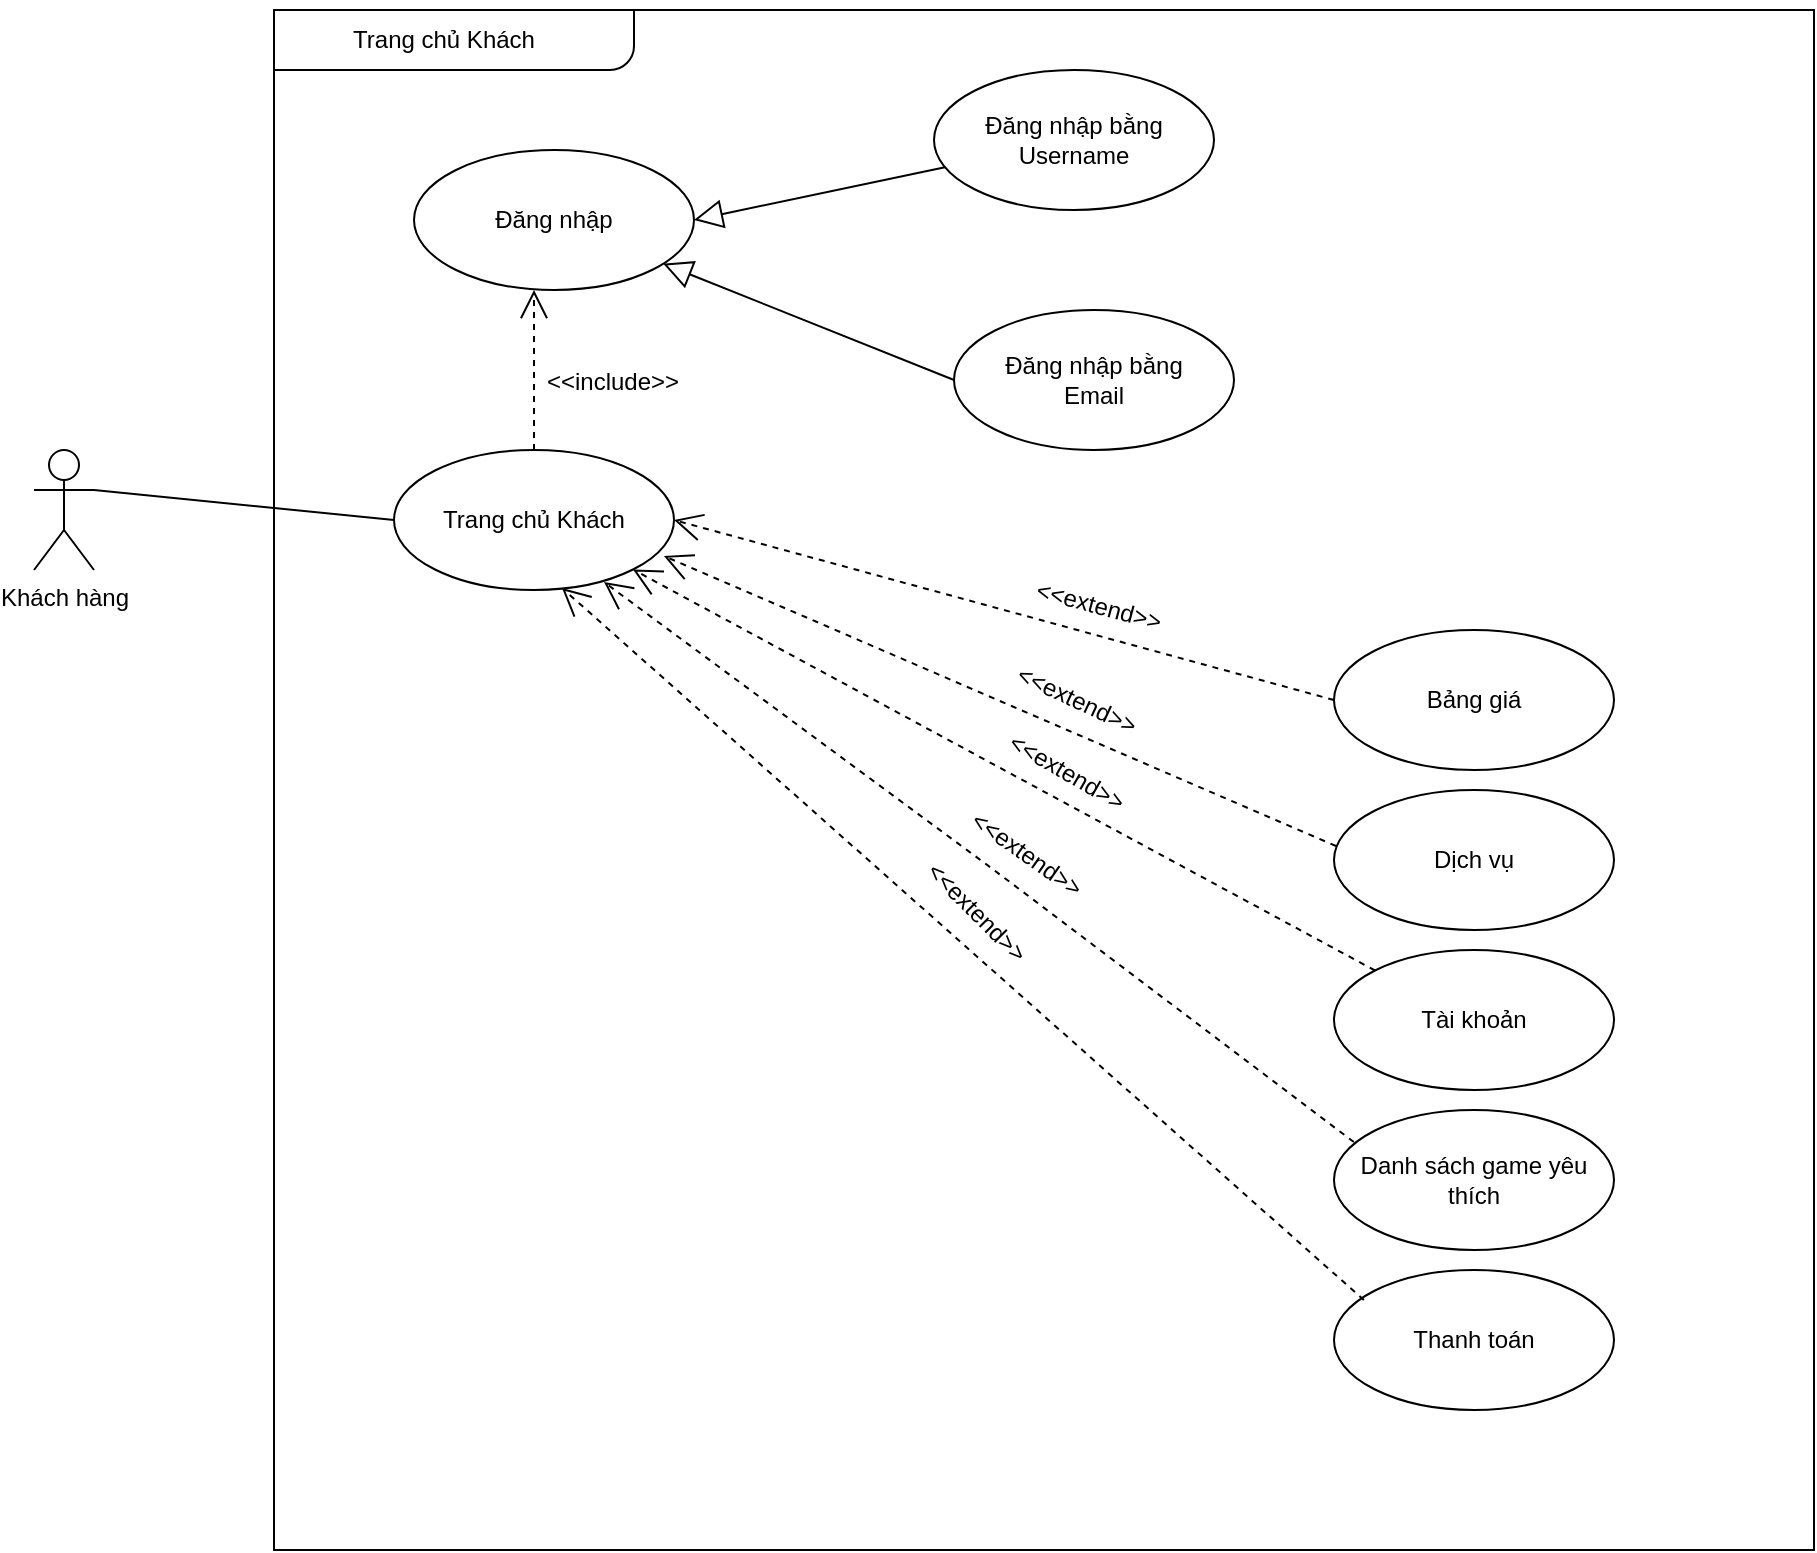 <mxfile version="20.2.3" type="device"><diagram id="ZiJ1QPWtikxDmdyrKGaZ" name="Page-1"><mxGraphModel dx="1406" dy="783" grid="1" gridSize="10" guides="1" tooltips="1" connect="1" arrows="1" fold="1" page="1" pageScale="1" pageWidth="850" pageHeight="1100" math="0" shadow="0"><root><mxCell id="0"/><mxCell id="1" parent="0"/><mxCell id="5E4w11CoWnl0UhFc0yHq-3" value="" style="whiteSpace=wrap;html=1;aspect=fixed;" parent="1" vertex="1"><mxGeometry x="180" y="80" width="770" height="770" as="geometry"/></mxCell><mxCell id="mLHjseE6QlHjcq5zer_h-18" style="rounded=0;orthogonalLoop=1;jettySize=auto;html=1;entryX=0;entryY=0.5;entryDx=0;entryDy=0;endArrow=none;endFill=0;exitX=1;exitY=0.333;exitDx=0;exitDy=0;exitPerimeter=0;" parent="1" source="mLHjseE6QlHjcq5zer_h-16" target="mLHjseE6QlHjcq5zer_h-27" edge="1"><mxGeometry relative="1" as="geometry"><mxPoint x="220" y="330" as="targetPoint"/></mxGeometry></mxCell><mxCell id="mLHjseE6QlHjcq5zer_h-16" value="Khách hàng" style="shape=umlActor;verticalLabelPosition=bottom;verticalAlign=top;html=1;" parent="1" vertex="1"><mxGeometry x="60" y="300" width="30" height="60" as="geometry"/></mxCell><mxCell id="mLHjseE6QlHjcq5zer_h-24" value="" style="group" parent="1" vertex="1" connectable="0"><mxGeometry x="170" y="290" width="270" height="80" as="geometry"/></mxCell><mxCell id="mLHjseE6QlHjcq5zer_h-27" value="Trang chủ Khách" style="ellipse;whiteSpace=wrap;html=1;strokeColor=#000000;" parent="mLHjseE6QlHjcq5zer_h-24" vertex="1"><mxGeometry x="70" y="10" width="140" height="70" as="geometry"/></mxCell><mxCell id="mLHjseE6QlHjcq5zer_h-28" value="Dịch vụ" style="ellipse;whiteSpace=wrap;html=1;strokeColor=#000000;" parent="1" vertex="1"><mxGeometry x="710" y="470" width="140" height="70" as="geometry"/></mxCell><mxCell id="mLHjseE6QlHjcq5zer_h-29" value="" style="group;rotation=35;" parent="1" vertex="1" connectable="0"><mxGeometry x="465" y="490" width="160" height="20" as="geometry"/></mxCell><mxCell id="mLHjseE6QlHjcq5zer_h-31" value="&amp;lt;&amp;lt;extend&amp;gt;&amp;gt;" style="text;html=1;align=center;verticalAlign=middle;resizable=0;points=[];autosize=1;rotation=35;" parent="mLHjseE6QlHjcq5zer_h-29" vertex="1"><mxGeometry x="51" y="2" width="80" height="20" as="geometry"/></mxCell><mxCell id="mLHjseE6QlHjcq5zer_h-32" value="Tài khoản" style="ellipse;whiteSpace=wrap;html=1;strokeColor=#000000;" parent="1" vertex="1"><mxGeometry x="710" y="550" width="140" height="70" as="geometry"/></mxCell><mxCell id="mLHjseE6QlHjcq5zer_h-35" value="" style="group;rotation=45;" parent="1" vertex="1" connectable="0"><mxGeometry x="440" y="510" width="160" height="20" as="geometry"/></mxCell><mxCell id="mLHjseE6QlHjcq5zer_h-37" value="&amp;lt;&amp;lt;extend&amp;gt;&amp;gt;" style="text;html=1;align=center;verticalAlign=middle;resizable=0;points=[];autosize=1;rotation=45;" parent="mLHjseE6QlHjcq5zer_h-35" vertex="1"><mxGeometry x="51" y="11" width="80" height="20" as="geometry"/></mxCell><mxCell id="mLHjseE6QlHjcq5zer_h-36" value="" style="endArrow=open;dashed=1;endFill=0;endSize=12;html=1;exitX=0;exitY=0;exitDx=0;exitDy=0;entryX=1;entryY=1;entryDx=0;entryDy=0;" parent="1" source="mLHjseE6QlHjcq5zer_h-32" target="mLHjseE6QlHjcq5zer_h-27" edge="1"><mxGeometry width="160" relative="1" as="geometry"><mxPoint x="310" y="460" as="sourcePoint"/><mxPoint x="320" y="370" as="targetPoint"/></mxGeometry></mxCell><mxCell id="mLHjseE6QlHjcq5zer_h-38" value="Danh sách game yêu thích" style="ellipse;whiteSpace=wrap;html=1;strokeColor=#000000;" parent="1" vertex="1"><mxGeometry x="710" y="630" width="140" height="70" as="geometry"/></mxCell><mxCell id="mLHjseE6QlHjcq5zer_h-42" value="" style="endArrow=block;endFill=0;endSize=12;html=1;entryX=1;entryY=0.5;entryDx=0;entryDy=0;" parent="1" source="mLHjseE6QlHjcq5zer_h-45" target="EloxIgng4Xs_lh9mR8if-26" edge="1"><mxGeometry width="160" relative="1" as="geometry"><mxPoint x="680" y="160" as="sourcePoint"/><mxPoint x="700" y="180" as="targetPoint"/></mxGeometry></mxCell><mxCell id="mLHjseE6QlHjcq5zer_h-43" value="" style="group" parent="1" vertex="1" connectable="0"><mxGeometry x="440" y="100" width="210" height="80" as="geometry"/></mxCell><mxCell id="mLHjseE6QlHjcq5zer_h-45" value="Đăng nhập bằng&lt;br&gt;Username" style="ellipse;whiteSpace=wrap;html=1;strokeColor=#000000;" parent="mLHjseE6QlHjcq5zer_h-43" vertex="1"><mxGeometry x="70" y="10" width="140" height="70" as="geometry"/></mxCell><mxCell id="mLHjseE6QlHjcq5zer_h-46" value="Đăng nhập bằng&lt;br&gt;Email" style="ellipse;whiteSpace=wrap;html=1;strokeColor=#000000;" parent="1" vertex="1"><mxGeometry x="520" y="230" width="140" height="70" as="geometry"/></mxCell><mxCell id="mLHjseE6QlHjcq5zer_h-47" value="" style="endArrow=block;endFill=0;endSize=12;html=1;exitX=0;exitY=0.5;exitDx=0;exitDy=0;" parent="1" source="mLHjseE6QlHjcq5zer_h-46" target="EloxIgng4Xs_lh9mR8if-26" edge="1"><mxGeometry width="160" relative="1" as="geometry"><mxPoint x="759.826" y="153.662" as="sourcePoint"/><mxPoint x="628.04" y="247.02" as="targetPoint"/></mxGeometry></mxCell><mxCell id="EloxIgng4Xs_lh9mR8if-13" value="" style="endArrow=open;dashed=1;endFill=0;endSize=12;html=1;exitX=0.007;exitY=0.4;exitDx=0;exitDy=0;exitPerimeter=0;entryX=0.964;entryY=0.757;entryDx=0;entryDy=0;entryPerimeter=0;" edge="1" parent="1" source="mLHjseE6QlHjcq5zer_h-28" target="mLHjseE6QlHjcq5zer_h-27"><mxGeometry width="160" relative="1" as="geometry"><mxPoint x="720.003" y="580.251" as="sourcePoint"/><mxPoint x="370" y="370" as="targetPoint"/></mxGeometry></mxCell><mxCell id="EloxIgng4Xs_lh9mR8if-14" value="" style="group;rotation=25;fontStyle=1" vertex="1" connectable="0" parent="1"><mxGeometry x="490" y="415" width="160" height="20" as="geometry"/></mxCell><mxCell id="EloxIgng4Xs_lh9mR8if-15" value="&amp;lt;&amp;lt;extend&amp;gt;&amp;gt;" style="text;html=1;align=center;verticalAlign=middle;resizable=0;points=[];autosize=1;rotation=25;" vertex="1" parent="EloxIgng4Xs_lh9mR8if-14"><mxGeometry x="51" width="80" height="20" as="geometry"/></mxCell><mxCell id="EloxIgng4Xs_lh9mR8if-16" value="" style="endArrow=open;dashed=1;endFill=0;endSize=12;html=1;exitX=0.071;exitY=0.229;exitDx=0;exitDy=0;exitPerimeter=0;entryX=0.75;entryY=0.943;entryDx=0;entryDy=0;entryPerimeter=0;" edge="1" parent="1" source="mLHjseE6QlHjcq5zer_h-38" target="mLHjseE6QlHjcq5zer_h-27"><mxGeometry width="160" relative="1" as="geometry"><mxPoint x="730.503" y="770.251" as="sourcePoint"/><mxPoint x="310" y="480" as="targetPoint"/><Array as="points"><mxPoint x="540" y="510"/></Array></mxGeometry></mxCell><mxCell id="EloxIgng4Xs_lh9mR8if-17" value="Bảng giá" style="ellipse;whiteSpace=wrap;html=1;strokeColor=#000000;" vertex="1" parent="1"><mxGeometry x="710" y="390" width="140" height="70" as="geometry"/></mxCell><mxCell id="EloxIgng4Xs_lh9mR8if-19" value="" style="endArrow=open;dashed=1;endFill=0;endSize=12;html=1;exitX=0;exitY=0.5;exitDx=0;exitDy=0;entryX=1;entryY=0.5;entryDx=0;entryDy=0;" edge="1" parent="1" source="EloxIgng4Xs_lh9mR8if-17" target="mLHjseE6QlHjcq5zer_h-27"><mxGeometry width="160" relative="1" as="geometry"><mxPoint x="753.833" y="508.941" as="sourcePoint"/><mxPoint x="420" y="370" as="targetPoint"/></mxGeometry></mxCell><mxCell id="EloxIgng4Xs_lh9mR8if-21" value="" style="verticalLabelPosition=bottom;verticalAlign=top;html=1;shape=mxgraph.basic.corner_round_rect;dx=6;rotation=-180;" vertex="1" parent="1"><mxGeometry x="180" y="80" width="180" height="30" as="geometry"/></mxCell><mxCell id="5E4w11CoWnl0UhFc0yHq-4" value="Trang chủ Khách" style="text;html=1;strokeColor=none;fillColor=none;align=center;verticalAlign=middle;whiteSpace=wrap;rounded=0;" parent="1" vertex="1"><mxGeometry x="210" y="75" width="110" height="40" as="geometry"/></mxCell><mxCell id="EloxIgng4Xs_lh9mR8if-25" value="" style="group" vertex="1" connectable="0" parent="1"><mxGeometry x="180" y="140" width="270" height="80" as="geometry"/></mxCell><mxCell id="EloxIgng4Xs_lh9mR8if-26" value="Đăng nhập" style="ellipse;whiteSpace=wrap;html=1;strokeColor=#000000;" vertex="1" parent="EloxIgng4Xs_lh9mR8if-25"><mxGeometry x="70" y="10" width="140" height="70" as="geometry"/></mxCell><mxCell id="EloxIgng4Xs_lh9mR8if-27" value="" style="endArrow=open;dashed=1;endFill=0;endSize=12;html=1;exitX=0.5;exitY=0;exitDx=0;exitDy=0;" edge="1" parent="1" source="mLHjseE6QlHjcq5zer_h-27"><mxGeometry width="160" relative="1" as="geometry"><mxPoint x="750" y="435" as="sourcePoint"/><mxPoint x="310" y="220" as="targetPoint"/></mxGeometry></mxCell><mxCell id="EloxIgng4Xs_lh9mR8if-28" value="" style="group;rotation=0;fontStyle=1" vertex="1" connectable="0" parent="1"><mxGeometry x="260" y="260" width="160" height="26" as="geometry"/></mxCell><mxCell id="EloxIgng4Xs_lh9mR8if-29" value="&amp;lt;&amp;lt;include&amp;gt;&amp;gt;" style="text;html=1;align=center;verticalAlign=middle;resizable=0;points=[];autosize=1;rotation=0;" vertex="1" parent="EloxIgng4Xs_lh9mR8if-28"><mxGeometry x="44" y="-9" width="90" height="30" as="geometry"/></mxCell><mxCell id="EloxIgng4Xs_lh9mR8if-30" value="Thanh toán" style="ellipse;whiteSpace=wrap;html=1;strokeColor=#000000;" vertex="1" parent="1"><mxGeometry x="710" y="710" width="140" height="70" as="geometry"/></mxCell><mxCell id="EloxIgng4Xs_lh9mR8if-31" value="" style="endArrow=open;dashed=1;endFill=0;endSize=12;html=1;exitX=0.071;exitY=0.229;exitDx=0;exitDy=0;exitPerimeter=0;entryX=0.6;entryY=0.986;entryDx=0;entryDy=0;entryPerimeter=0;" edge="1" parent="1" target="mLHjseE6QlHjcq5zer_h-27"><mxGeometry width="160" relative="1" as="geometry"><mxPoint x="724.94" y="725.01" as="sourcePoint"/><mxPoint x="350" y="444.99" as="targetPoint"/><Array as="points"/></mxGeometry></mxCell><mxCell id="EloxIgng4Xs_lh9mR8if-33" value="" style="group;rotation=30;" vertex="1" connectable="0" parent="1"><mxGeometry x="485" y="450" width="160" height="20" as="geometry"/></mxCell><mxCell id="EloxIgng4Xs_lh9mR8if-34" value="&amp;lt;&amp;lt;extend&amp;gt;&amp;gt;" style="text;html=1;align=center;verticalAlign=middle;resizable=0;points=[];autosize=1;rotation=30;" vertex="1" parent="EloxIgng4Xs_lh9mR8if-33"><mxGeometry x="51" y="1" width="80" height="20" as="geometry"/></mxCell><mxCell id="EloxIgng4Xs_lh9mR8if-35" value="" style="group;rotation=15;fontStyle=1" vertex="1" connectable="0" parent="1"><mxGeometry x="501" y="370" width="160" height="20" as="geometry"/></mxCell><mxCell id="EloxIgng4Xs_lh9mR8if-36" value="&amp;lt;&amp;lt;extend&amp;gt;&amp;gt;" style="text;html=1;align=center;verticalAlign=middle;resizable=0;points=[];autosize=1;rotation=15;" vertex="1" parent="EloxIgng4Xs_lh9mR8if-35"><mxGeometry x="51" y="-2" width="80" height="20" as="geometry"/></mxCell></root></mxGraphModel></diagram></mxfile>